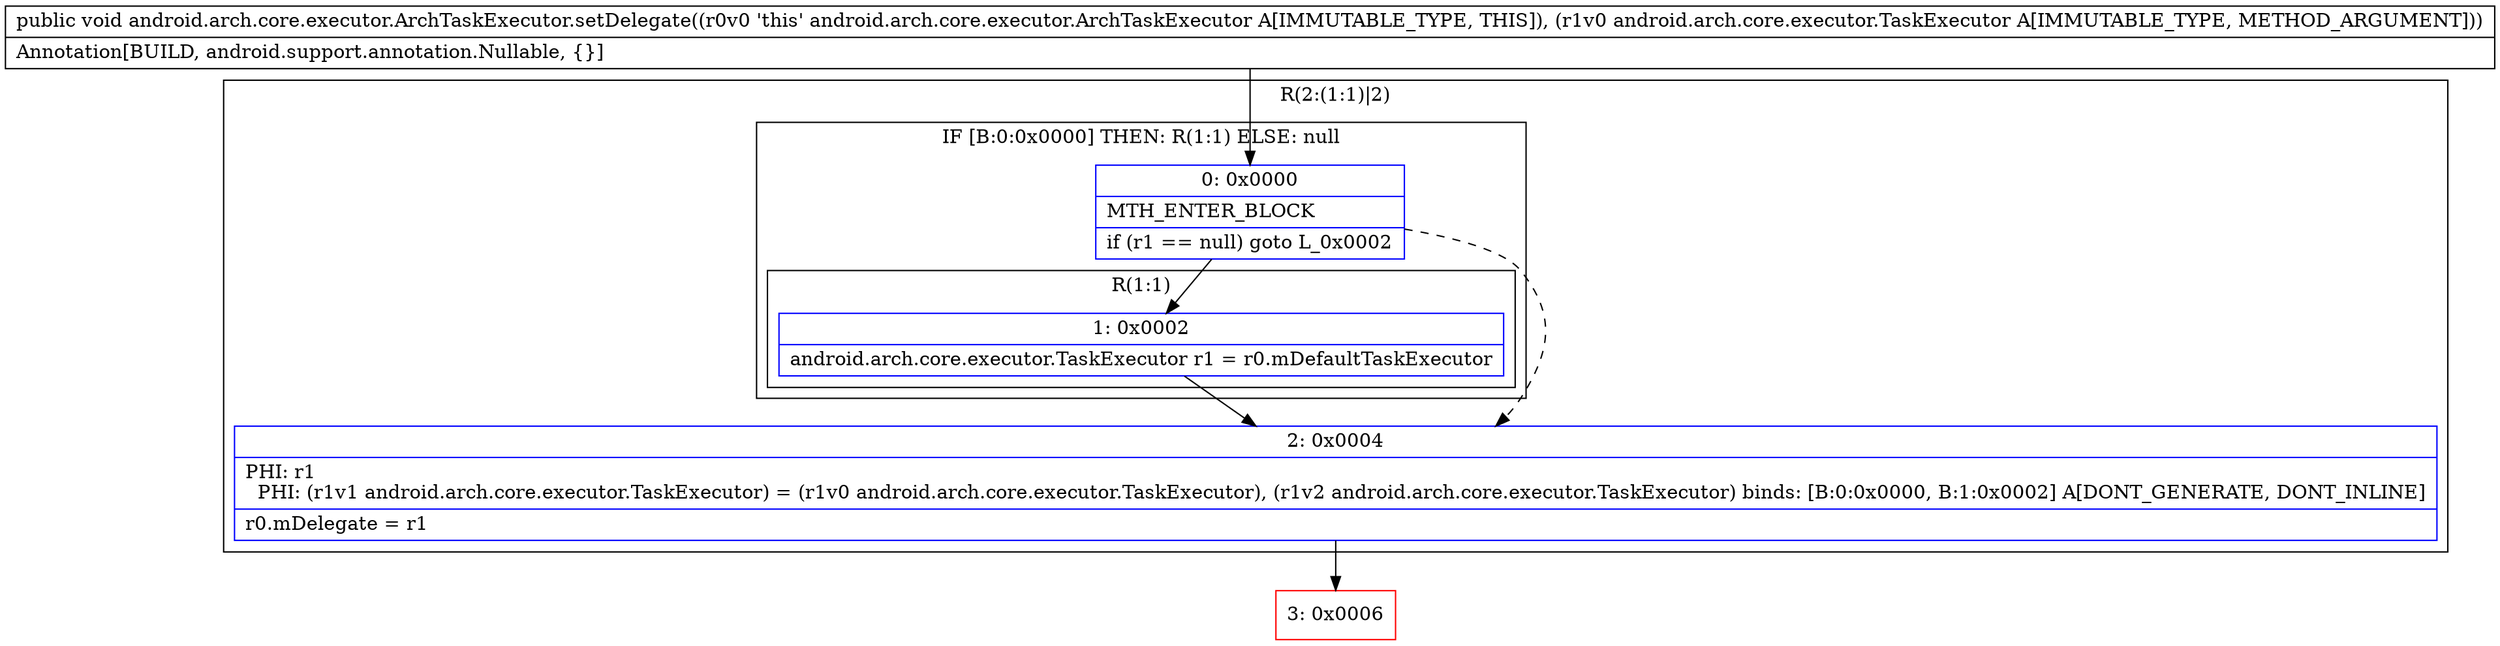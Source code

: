 digraph "CFG forandroid.arch.core.executor.ArchTaskExecutor.setDelegate(Landroid\/arch\/core\/executor\/TaskExecutor;)V" {
subgraph cluster_Region_1276563418 {
label = "R(2:(1:1)|2)";
node [shape=record,color=blue];
subgraph cluster_IfRegion_413760035 {
label = "IF [B:0:0x0000] THEN: R(1:1) ELSE: null";
node [shape=record,color=blue];
Node_0 [shape=record,label="{0\:\ 0x0000|MTH_ENTER_BLOCK\l|if (r1 == null) goto L_0x0002\l}"];
subgraph cluster_Region_1363605701 {
label = "R(1:1)";
node [shape=record,color=blue];
Node_1 [shape=record,label="{1\:\ 0x0002|android.arch.core.executor.TaskExecutor r1 = r0.mDefaultTaskExecutor\l}"];
}
}
Node_2 [shape=record,label="{2\:\ 0x0004|PHI: r1 \l  PHI: (r1v1 android.arch.core.executor.TaskExecutor) = (r1v0 android.arch.core.executor.TaskExecutor), (r1v2 android.arch.core.executor.TaskExecutor) binds: [B:0:0x0000, B:1:0x0002] A[DONT_GENERATE, DONT_INLINE]\l|r0.mDelegate = r1\l}"];
}
Node_3 [shape=record,color=red,label="{3\:\ 0x0006}"];
MethodNode[shape=record,label="{public void android.arch.core.executor.ArchTaskExecutor.setDelegate((r0v0 'this' android.arch.core.executor.ArchTaskExecutor A[IMMUTABLE_TYPE, THIS]), (r1v0 android.arch.core.executor.TaskExecutor A[IMMUTABLE_TYPE, METHOD_ARGUMENT]))  | Annotation[BUILD, android.support.annotation.Nullable, \{\}]\l}"];
MethodNode -> Node_0;
Node_0 -> Node_1;
Node_0 -> Node_2[style=dashed];
Node_1 -> Node_2;
Node_2 -> Node_3;
}

